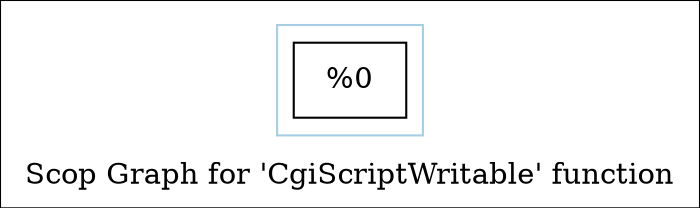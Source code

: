 digraph "Scop Graph for 'CgiScriptWritable' function" {
	label="Scop Graph for 'CgiScriptWritable' function";

	Node0x1db3a10 [shape=record,label="{%0}"];
	colorscheme = "paired12"
        subgraph cluster_0x1e08840 {
          label = "";
          style = solid;
          color = 1
          Node0x1db3a10;
        }
}
